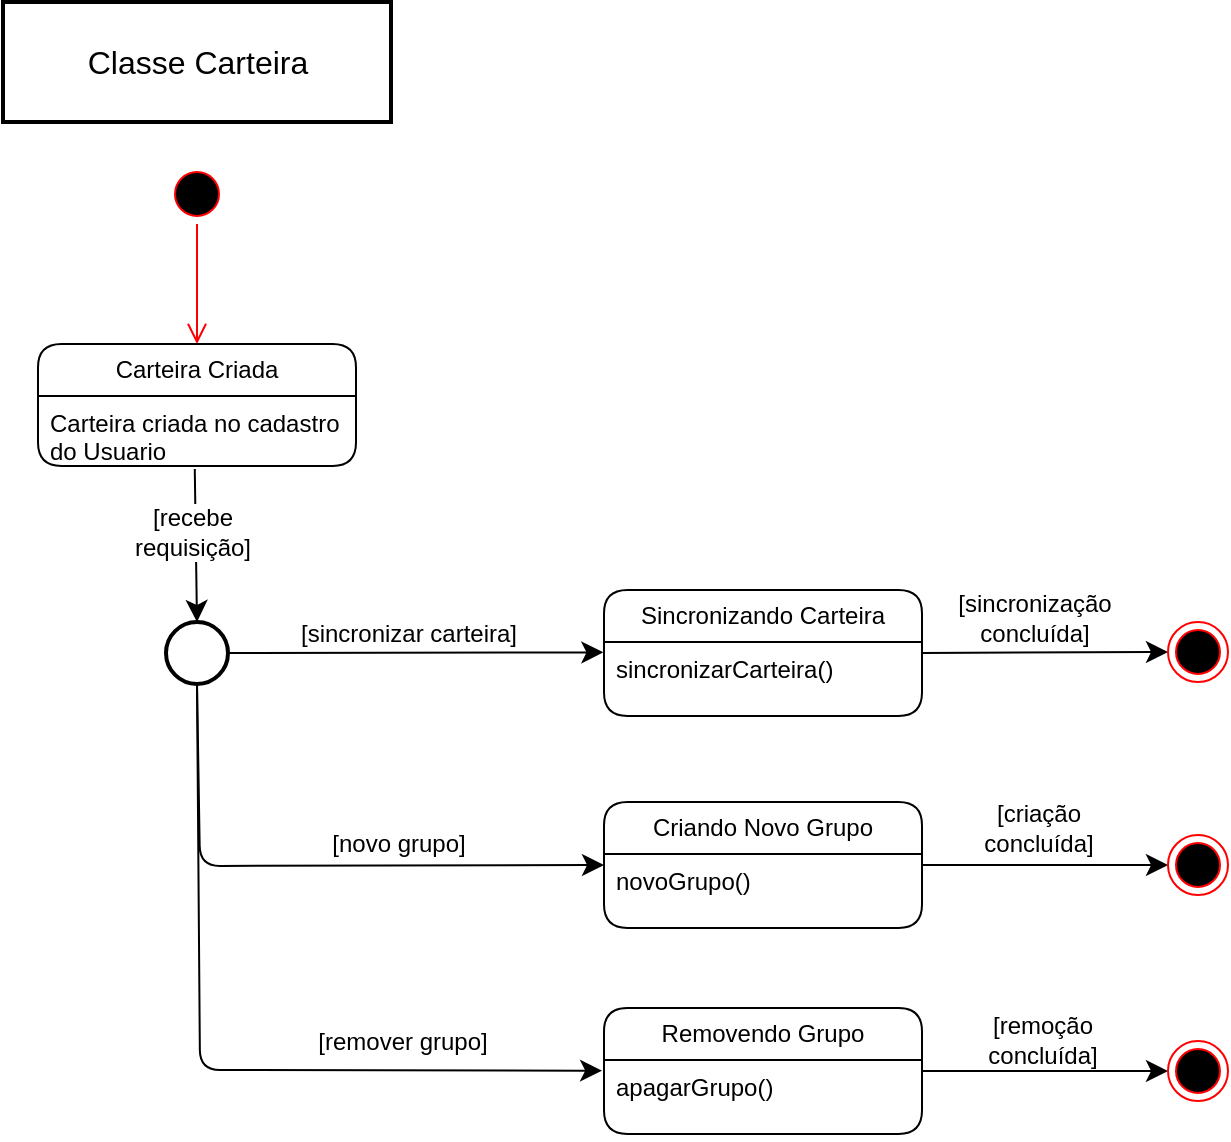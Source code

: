 <mxfile version="24.7.17">
  <diagram name="Page-1" id="jcP30ywYOVt4yHWAheL2">
    <mxGraphModel dx="1687" dy="1389" grid="0" gridSize="10" guides="1" tooltips="1" connect="1" arrows="1" fold="1" page="0" pageScale="1" pageWidth="850" pageHeight="1100" math="0" shadow="0">
      <root>
        <mxCell id="0" />
        <mxCell id="1" parent="0" />
        <mxCell id="-gAN6aJEYJqa4c5bWa4W-1" value="Classe Carteira" style="rounded=0;whiteSpace=wrap;html=1;strokeWidth=2;fontSize=16;" vertex="1" parent="1">
          <mxGeometry x="26.5" y="-120" width="194" height="60" as="geometry" />
        </mxCell>
        <mxCell id="-gAN6aJEYJqa4c5bWa4W-2" value="" style="ellipse;html=1;shape=startState;fillColor=#000000;strokeColor=#ff0000;" vertex="1" parent="1">
          <mxGeometry x="108.5" y="-39" width="30" height="30" as="geometry" />
        </mxCell>
        <mxCell id="-gAN6aJEYJqa4c5bWa4W-3" value="" style="edgeStyle=orthogonalEdgeStyle;html=1;verticalAlign=bottom;endArrow=open;endSize=8;strokeColor=#ff0000;rounded=0;fontSize=12;curved=1;" edge="1" source="-gAN6aJEYJqa4c5bWa4W-2" parent="1">
          <mxGeometry relative="1" as="geometry">
            <mxPoint x="123.5" y="51" as="targetPoint" />
          </mxGeometry>
        </mxCell>
        <mxCell id="-gAN6aJEYJqa4c5bWa4W-4" value="Carteira Criada" style="swimlane;fontStyle=0;childLayout=stackLayout;horizontal=1;startSize=26;fillColor=none;horizontalStack=0;resizeParent=1;resizeParentMax=0;resizeLast=0;collapsible=1;marginBottom=0;whiteSpace=wrap;html=1;rounded=1;" vertex="1" parent="1">
          <mxGeometry x="44" y="51" width="159" height="61" as="geometry" />
        </mxCell>
        <mxCell id="-gAN6aJEYJqa4c5bWa4W-5" value="Carteira criada no cadastro do Usuario" style="text;strokeColor=none;fillColor=none;align=left;verticalAlign=top;spacingLeft=4;spacingRight=4;overflow=hidden;rotatable=0;points=[[0,0.5],[1,0.5]];portConstraint=eastwest;whiteSpace=wrap;html=1;" vertex="1" parent="-gAN6aJEYJqa4c5bWa4W-4">
          <mxGeometry y="26" width="159" height="35" as="geometry" />
        </mxCell>
        <mxCell id="-gAN6aJEYJqa4c5bWa4W-8" style="edgeStyle=none;curved=1;rounded=0;orthogonalLoop=1;jettySize=auto;html=1;fontSize=12;startSize=8;endSize=8;exitX=0.493;exitY=1.044;exitDx=0;exitDy=0;exitPerimeter=0;entryX=0.5;entryY=0;entryDx=0;entryDy=0;" edge="1" parent="1" source="-gAN6aJEYJqa4c5bWa4W-5" target="-gAN6aJEYJqa4c5bWa4W-9">
          <mxGeometry relative="1" as="geometry">
            <mxPoint x="-16.5" y="206" as="sourcePoint" />
            <mxPoint x="109" y="206" as="targetPoint" />
          </mxGeometry>
        </mxCell>
        <mxCell id="-gAN6aJEYJqa4c5bWa4W-23" value="[recebe&lt;div&gt;requisição]&lt;/div&gt;" style="edgeLabel;html=1;align=center;verticalAlign=middle;resizable=0;points=[];fontSize=12;fontFamily=Helvetica;fontColor=default;labelBackgroundColor=default;" vertex="1" connectable="0" parent="-gAN6aJEYJqa4c5bWa4W-8">
          <mxGeometry x="-0.11" y="2" relative="1" as="geometry">
            <mxPoint x="-4" y="-3" as="offset" />
          </mxGeometry>
        </mxCell>
        <mxCell id="-gAN6aJEYJqa4c5bWa4W-21" style="edgeStyle=none;curved=0;rounded=1;orthogonalLoop=1;jettySize=auto;html=1;exitX=0.5;exitY=1;exitDx=0;exitDy=0;entryX=0;entryY=0.5;entryDx=0;entryDy=0;fontSize=12;startSize=8;endSize=8;" edge="1" parent="1" source="-gAN6aJEYJqa4c5bWa4W-9" target="-gAN6aJEYJqa4c5bWa4W-17">
          <mxGeometry relative="1" as="geometry">
            <Array as="points">
              <mxPoint x="125" y="312" />
            </Array>
          </mxGeometry>
        </mxCell>
        <mxCell id="-gAN6aJEYJqa4c5bWa4W-9" value="" style="ellipse;whiteSpace=wrap;html=1;aspect=fixed;strokeWidth=2;" vertex="1" parent="1">
          <mxGeometry x="108" y="190" width="31" height="31" as="geometry" />
        </mxCell>
        <mxCell id="-gAN6aJEYJqa4c5bWa4W-33" style="edgeStyle=none;shape=connector;curved=0;rounded=1;orthogonalLoop=1;jettySize=auto;html=1;exitX=1;exitY=0.5;exitDx=0;exitDy=0;entryX=0;entryY=0.5;entryDx=0;entryDy=0;strokeColor=default;align=center;verticalAlign=middle;fontFamily=Helvetica;fontSize=12;fontColor=default;labelBackgroundColor=default;startSize=8;endArrow=classic;endSize=8;" edge="1" parent="1" source="-gAN6aJEYJqa4c5bWa4W-13" target="-gAN6aJEYJqa4c5bWa4W-30">
          <mxGeometry relative="1" as="geometry" />
        </mxCell>
        <mxCell id="-gAN6aJEYJqa4c5bWa4W-34" value="[sincronização&lt;div&gt;concluída]&lt;/div&gt;" style="edgeLabel;html=1;align=center;verticalAlign=middle;resizable=0;points=[];fontSize=12;fontFamily=Helvetica;fontColor=default;labelBackgroundColor=default;" vertex="1" connectable="0" parent="-gAN6aJEYJqa4c5bWa4W-33">
          <mxGeometry x="-0.124" y="-1" relative="1" as="geometry">
            <mxPoint x="2" y="-19" as="offset" />
          </mxGeometry>
        </mxCell>
        <mxCell id="-gAN6aJEYJqa4c5bWa4W-13" value="Sincronizando Carteira" style="swimlane;fontStyle=0;childLayout=stackLayout;horizontal=1;startSize=26;fillColor=none;horizontalStack=0;resizeParent=1;resizeParentMax=0;resizeLast=0;collapsible=1;marginBottom=0;whiteSpace=wrap;html=1;rounded=1;" vertex="1" parent="1">
          <mxGeometry x="327" y="174" width="159" height="63" as="geometry" />
        </mxCell>
        <mxCell id="-gAN6aJEYJqa4c5bWa4W-14" value="sincronizarCarteira()" style="text;strokeColor=none;fillColor=none;align=left;verticalAlign=top;spacingLeft=4;spacingRight=4;overflow=hidden;rotatable=0;points=[[0,0.5],[1,0.5]];portConstraint=eastwest;whiteSpace=wrap;html=1;" vertex="1" parent="-gAN6aJEYJqa4c5bWa4W-13">
          <mxGeometry y="26" width="159" height="37" as="geometry" />
        </mxCell>
        <mxCell id="-gAN6aJEYJqa4c5bWa4W-15" style="edgeStyle=none;curved=1;rounded=0;orthogonalLoop=1;jettySize=auto;html=1;exitX=1;exitY=0.5;exitDx=0;exitDy=0;entryX=-0.002;entryY=0.14;entryDx=0;entryDy=0;entryPerimeter=0;fontSize=12;startSize=8;endSize=8;" edge="1" parent="1" source="-gAN6aJEYJqa4c5bWa4W-9" target="-gAN6aJEYJqa4c5bWa4W-14">
          <mxGeometry relative="1" as="geometry" />
        </mxCell>
        <mxCell id="-gAN6aJEYJqa4c5bWa4W-16" value="[sincronizar carteira]" style="edgeLabel;html=1;align=center;verticalAlign=middle;resizable=0;points=[];fontSize=12;" vertex="1" connectable="0" parent="-gAN6aJEYJqa4c5bWa4W-15">
          <mxGeometry x="-0.04" relative="1" as="geometry">
            <mxPoint y="-10" as="offset" />
          </mxGeometry>
        </mxCell>
        <mxCell id="-gAN6aJEYJqa4c5bWa4W-35" style="edgeStyle=none;shape=connector;curved=0;rounded=1;orthogonalLoop=1;jettySize=auto;html=1;exitX=1;exitY=0.5;exitDx=0;exitDy=0;entryX=0;entryY=0.5;entryDx=0;entryDy=0;strokeColor=default;align=center;verticalAlign=middle;fontFamily=Helvetica;fontSize=12;fontColor=default;labelBackgroundColor=default;startSize=8;endArrow=classic;endSize=8;" edge="1" parent="1" source="-gAN6aJEYJqa4c5bWa4W-17" target="-gAN6aJEYJqa4c5bWa4W-31">
          <mxGeometry relative="1" as="geometry" />
        </mxCell>
        <mxCell id="-gAN6aJEYJqa4c5bWa4W-17" value="Criando Novo Grupo" style="swimlane;fontStyle=0;childLayout=stackLayout;horizontal=1;startSize=26;fillColor=none;horizontalStack=0;resizeParent=1;resizeParentMax=0;resizeLast=0;collapsible=1;marginBottom=0;whiteSpace=wrap;html=1;rounded=1;" vertex="1" parent="1">
          <mxGeometry x="327" y="280" width="159" height="63" as="geometry" />
        </mxCell>
        <mxCell id="-gAN6aJEYJqa4c5bWa4W-18" value="novoGrupo()" style="text;strokeColor=none;fillColor=none;align=left;verticalAlign=top;spacingLeft=4;spacingRight=4;overflow=hidden;rotatable=0;points=[[0,0.5],[1,0.5]];portConstraint=eastwest;whiteSpace=wrap;html=1;" vertex="1" parent="-gAN6aJEYJqa4c5bWa4W-17">
          <mxGeometry y="26" width="159" height="37" as="geometry" />
        </mxCell>
        <mxCell id="-gAN6aJEYJqa4c5bWa4W-22" value="[novo grupo]" style="edgeLabel;html=1;align=center;verticalAlign=middle;resizable=0;points=[];fontSize=12;" vertex="1" connectable="0" parent="1">
          <mxGeometry x="223.998" y="300.996" as="geometry" />
        </mxCell>
        <mxCell id="-gAN6aJEYJqa4c5bWa4W-37" style="edgeStyle=none;shape=connector;curved=0;rounded=1;orthogonalLoop=1;jettySize=auto;html=1;exitX=1;exitY=0.5;exitDx=0;exitDy=0;entryX=0;entryY=0.5;entryDx=0;entryDy=0;strokeColor=default;align=center;verticalAlign=middle;fontFamily=Helvetica;fontSize=12;fontColor=default;labelBackgroundColor=default;startSize=8;endArrow=classic;endSize=8;" edge="1" parent="1" source="-gAN6aJEYJqa4c5bWa4W-24" target="-gAN6aJEYJqa4c5bWa4W-32">
          <mxGeometry relative="1" as="geometry" />
        </mxCell>
        <mxCell id="-gAN6aJEYJqa4c5bWa4W-38" value="[remoção&lt;div&gt;concluída]&lt;/div&gt;" style="edgeLabel;html=1;align=center;verticalAlign=middle;resizable=0;points=[];fontSize=12;fontFamily=Helvetica;fontColor=default;labelBackgroundColor=default;" vertex="1" connectable="0" parent="-gAN6aJEYJqa4c5bWa4W-37">
          <mxGeometry x="-0.104" y="-1" relative="1" as="geometry">
            <mxPoint x="5" y="-17" as="offset" />
          </mxGeometry>
        </mxCell>
        <mxCell id="-gAN6aJEYJqa4c5bWa4W-24" value="Removendo Grupo" style="swimlane;fontStyle=0;childLayout=stackLayout;horizontal=1;startSize=26;fillColor=none;horizontalStack=0;resizeParent=1;resizeParentMax=0;resizeLast=0;collapsible=1;marginBottom=0;whiteSpace=wrap;html=1;rounded=1;" vertex="1" parent="1">
          <mxGeometry x="327" y="383" width="159" height="63" as="geometry" />
        </mxCell>
        <mxCell id="-gAN6aJEYJqa4c5bWa4W-25" value="apagarGrupo()" style="text;strokeColor=none;fillColor=none;align=left;verticalAlign=top;spacingLeft=4;spacingRight=4;overflow=hidden;rotatable=0;points=[[0,0.5],[1,0.5]];portConstraint=eastwest;whiteSpace=wrap;html=1;" vertex="1" parent="-gAN6aJEYJqa4c5bWa4W-24">
          <mxGeometry y="26" width="159" height="37" as="geometry" />
        </mxCell>
        <mxCell id="-gAN6aJEYJqa4c5bWa4W-28" style="edgeStyle=none;shape=connector;curved=0;rounded=1;orthogonalLoop=1;jettySize=auto;html=1;exitX=0.5;exitY=1;exitDx=0;exitDy=0;entryX=-0.006;entryY=0.144;entryDx=0;entryDy=0;entryPerimeter=0;strokeColor=default;align=center;verticalAlign=middle;fontFamily=Helvetica;fontSize=12;fontColor=default;labelBackgroundColor=default;startSize=8;endArrow=classic;endSize=8;" edge="1" parent="1" source="-gAN6aJEYJqa4c5bWa4W-9" target="-gAN6aJEYJqa4c5bWa4W-25">
          <mxGeometry relative="1" as="geometry">
            <Array as="points">
              <mxPoint x="125" y="414" />
            </Array>
          </mxGeometry>
        </mxCell>
        <mxCell id="-gAN6aJEYJqa4c5bWa4W-29" value="[remover grupo]" style="edgeLabel;html=1;align=center;verticalAlign=middle;resizable=0;points=[];fontSize=12;" vertex="1" connectable="0" parent="1">
          <mxGeometry x="225.998" y="399.996" as="geometry" />
        </mxCell>
        <mxCell id="-gAN6aJEYJqa4c5bWa4W-30" value="" style="ellipse;html=1;shape=endState;fillColor=#000000;strokeColor=#ff0000;fontFamily=Helvetica;fontSize=12;fontColor=default;labelBackgroundColor=default;" vertex="1" parent="1">
          <mxGeometry x="609" y="190" width="30" height="30" as="geometry" />
        </mxCell>
        <mxCell id="-gAN6aJEYJqa4c5bWa4W-31" value="" style="ellipse;html=1;shape=endState;fillColor=#000000;strokeColor=#ff0000;fontFamily=Helvetica;fontSize=12;fontColor=default;labelBackgroundColor=default;" vertex="1" parent="1">
          <mxGeometry x="609" y="296.5" width="30" height="30" as="geometry" />
        </mxCell>
        <mxCell id="-gAN6aJEYJqa4c5bWa4W-32" value="" style="ellipse;html=1;shape=endState;fillColor=#000000;strokeColor=#ff0000;fontFamily=Helvetica;fontSize=12;fontColor=default;labelBackgroundColor=default;" vertex="1" parent="1">
          <mxGeometry x="609" y="399.5" width="30" height="30" as="geometry" />
        </mxCell>
        <mxCell id="-gAN6aJEYJqa4c5bWa4W-36" value="[criação&lt;div&gt;concluída]&lt;/div&gt;" style="edgeLabel;html=1;align=center;verticalAlign=middle;resizable=0;points=[];fontSize=12;fontFamily=Helvetica;fontColor=default;labelBackgroundColor=default;" vertex="1" connectable="0" parent="1">
          <mxGeometry x="544.0" y="293.001" as="geometry" />
        </mxCell>
      </root>
    </mxGraphModel>
  </diagram>
</mxfile>
